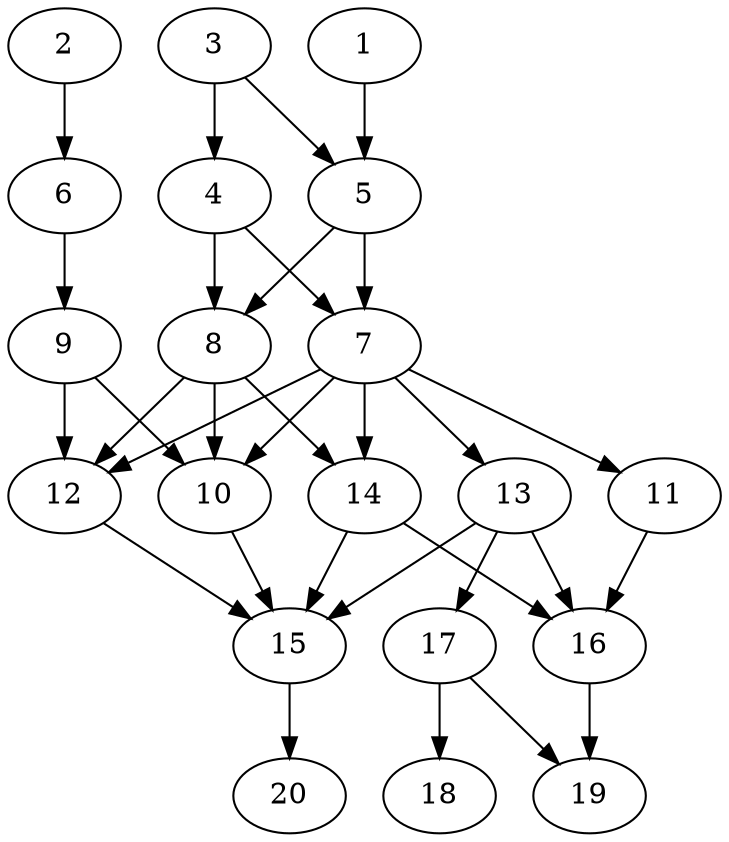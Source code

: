 // DAG automatically generated by daggen at Tue Jul 23 14:27:02 2019
// ./daggen --dot -n 20 --ccr 0.3 --fat 0.5 --regular 0.5 --density 0.7 --mindata 5242880 --maxdata 52428800 
digraph G {
  1 [size="121763840", alpha="0.01", expect_size="36529152"] 
  1 -> 5 [size ="36529152"]
  2 [size="25545387", alpha="0.16", expect_size="7663616"] 
  2 -> 6 [size ="7663616"]
  3 [size="67911680", alpha="0.07", expect_size="20373504"] 
  3 -> 4 [size ="20373504"]
  3 -> 5 [size ="20373504"]
  4 [size="154026667", alpha="0.06", expect_size="46208000"] 
  4 -> 7 [size ="46208000"]
  4 -> 8 [size ="46208000"]
  5 [size="129450667", alpha="0.11", expect_size="38835200"] 
  5 -> 7 [size ="38835200"]
  5 -> 8 [size ="38835200"]
  6 [size="61876907", alpha="0.11", expect_size="18563072"] 
  6 -> 9 [size ="18563072"]
  7 [size="162812587", alpha="0.01", expect_size="48843776"] 
  7 -> 10 [size ="48843776"]
  7 -> 11 [size ="48843776"]
  7 -> 12 [size ="48843776"]
  7 -> 13 [size ="48843776"]
  7 -> 14 [size ="48843776"]
  8 [size="156419413", alpha="0.19", expect_size="46925824"] 
  8 -> 10 [size ="46925824"]
  8 -> 12 [size ="46925824"]
  8 -> 14 [size ="46925824"]
  9 [size="85575680", alpha="0.07", expect_size="25672704"] 
  9 -> 10 [size ="25672704"]
  9 -> 12 [size ="25672704"]
  10 [size="147578880", alpha="0.17", expect_size="44273664"] 
  10 -> 15 [size ="44273664"]
  11 [size="87582720", alpha="0.09", expect_size="26274816"] 
  11 -> 16 [size ="26274816"]
  12 [size="96303787", alpha="0.03", expect_size="28891136"] 
  12 -> 15 [size ="28891136"]
  13 [size="68140373", alpha="0.17", expect_size="20442112"] 
  13 -> 15 [size ="20442112"]
  13 -> 16 [size ="20442112"]
  13 -> 17 [size ="20442112"]
  14 [size="119859200", alpha="0.01", expect_size="35957760"] 
  14 -> 15 [size ="35957760"]
  14 -> 16 [size ="35957760"]
  15 [size="169277440", alpha="0.16", expect_size="50783232"] 
  15 -> 20 [size ="50783232"]
  16 [size="94993067", alpha="0.02", expect_size="28497920"] 
  16 -> 19 [size ="28497920"]
  17 [size="27811840", alpha="0.17", expect_size="8343552"] 
  17 -> 18 [size ="8343552"]
  17 -> 19 [size ="8343552"]
  18 [size="32006827", alpha="0.07", expect_size="9602048"] 
  19 [size="27388587", alpha="0.06", expect_size="8216576"] 
  20 [size="82950827", alpha="0.01", expect_size="24885248"] 
}
